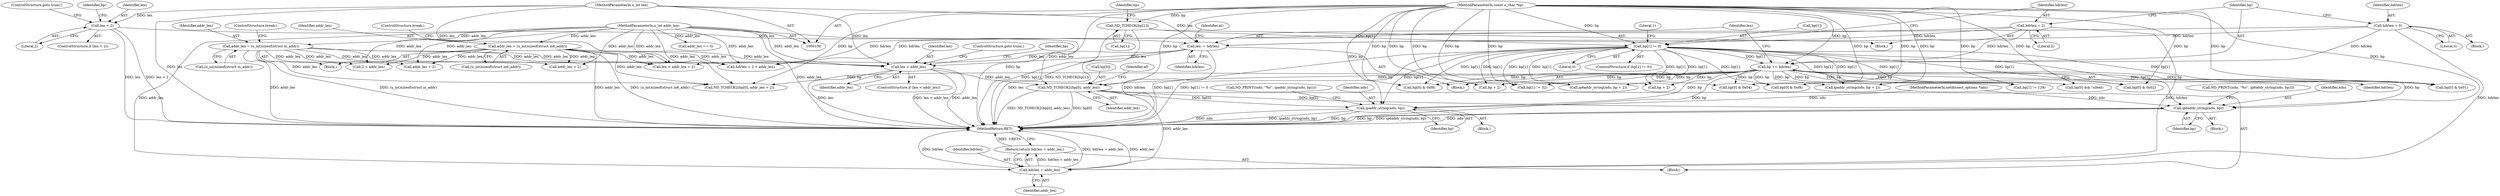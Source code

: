 digraph "0_tcpdump_5dc1860d8267b1e0cb78c9ffa2a40bea2fdb3ddc_3@array" {
"1000203" [label="(Call,ND_TCHECK2(bp[0], addr_len))"];
"1000188" [label="(Call,bp += hdrlen)"];
"1000185" [label="(Call,hdrlen = 0)"];
"1000164" [label="(Call,hdrlen = 2)"];
"1000156" [label="(Call,bp[1] != 0)"];
"1000120" [label="(Call,ND_TCHECK(bp[1]))"];
"1000102" [label="(MethodParameterIn,const u_char *bp)"];
"1000199" [label="(Call,len < addr_len)"];
"1000191" [label="(Call,len -= hdrlen)"];
"1000116" [label="(Call,len < 2)"];
"1000103" [label="(MethodParameterIn,u_int len)"];
"1000133" [label="(Call,addr_len = (u_int)sizeof(struct in_addr))"];
"1000105" [label="(MethodParameterIn,u_int addr_len)"];
"1000144" [label="(Call,addr_len = (u_int)sizeof(struct in6_addr))"];
"1000221" [label="(Call,ipaddr_string(ndo, bp))"];
"1000238" [label="(Call,ip6addr_string(ndo, bp))"];
"1000242" [label="(Call,hdrlen + addr_len)"];
"1000241" [label="(Return,return hdrlen + addr_len;)"];
"1000258" [label="(Call,addr_len + 2)"];
"1000139" [label="(ControlStructure,break;)"];
"1000192" [label="(Identifier,len)"];
"1000189" [label="(Identifier,bp)"];
"1000103" [label="(MethodParameterIn,u_int len)"];
"1000202" [label="(ControlStructure,goto trunc;)"];
"1000121" [label="(Call,bp[1])"];
"1000122" [label="(Identifier,bp)"];
"1000114" [label="(Block,)"];
"1000135" [label="(Call,(u_int)sizeof(struct in_addr))"];
"1000201" [label="(Identifier,addr_len)"];
"1000164" [label="(Call,hdrlen = 2)"];
"1000163" [label="(Literal,1)"];
"1000186" [label="(Identifier,hdrlen)"];
"1000250" [label="(Call,addr_len + 2)"];
"1000221" [label="(Call,ipaddr_string(ndo, bp))"];
"1000195" [label="(Identifier,at)"];
"1000134" [label="(Identifier,addr_len)"];
"1000105" [label="(MethodParameterIn,u_int addr_len)"];
"1000198" [label="(ControlStructure,if (len < addr_len))"];
"1000244" [label="(Identifier,addr_len)"];
"1000116" [label="(Call,len < 2)"];
"1000238" [label="(Call,ip6addr_string(ndo, bp))"];
"1000203" [label="(Call,ND_TCHECK2(bp[0], addr_len))"];
"1000223" [label="(Identifier,bp)"];
"1000243" [label="(Identifier,hdrlen)"];
"1000406" [label="(Call,2 + addr_len)"];
"1000248" [label="(Call,len < addr_len + 2)"];
"1000196" [label="(Block,)"];
"1000358" [label="(Call,bp[0] & 0x04)"];
"1000160" [label="(Literal,0)"];
"1000185" [label="(Call,hdrlen = 0)"];
"1000222" [label="(Identifier,ndo)"];
"1000166" [label="(Literal,2)"];
"1000191" [label="(Call,len -= hdrlen)"];
"1000219" [label="(Block,)"];
"1000111" [label="(Call,addr_len == 0)"];
"1000375" [label="(Call,bp[0] & 0x01)"];
"1000383" [label="(Call,bp[0] & 0xf8)"];
"1000101" [label="(MethodParameterIn,netdissect_options *ndo)"];
"1000367" [label="(Call,bp[0] & 0x02)"];
"1000236" [label="(Block,)"];
"1000117" [label="(Identifier,len)"];
"1000102" [label="(MethodParameterIn,const u_char *bp)"];
"1000190" [label="(Identifier,hdrlen)"];
"1000187" [label="(Literal,0)"];
"1000188" [label="(Call,bp += hdrlen)"];
"1000204" [label="(Call,bp[0])"];
"1000146" [label="(Call,(u_int)sizeof(struct in6_addr))"];
"1000210" [label="(Identifier,af)"];
"1000156" [label="(Call,bp[1] != 0)"];
"1000118" [label="(Literal,2)"];
"1000242" [label="(Call,hdrlen + addr_len)"];
"1000199" [label="(Call,len < addr_len)"];
"1000107" [label="(Block,)"];
"1000207" [label="(Identifier,addr_len)"];
"1000157" [label="(Call,bp[1])"];
"1000150" [label="(ControlStructure,break;)"];
"1000120" [label="(Call,ND_TCHECK(bp[1]))"];
"1000205" [label="(Identifier,bp)"];
"1000126" [label="(Identifier,bp)"];
"1000133" [label="(Call,addr_len = (u_int)sizeof(struct in_addr))"];
"1000233" [label="(Call,ND_PRINT((ndo, \"%s\", ip6addr_string(ndo, bp))))"];
"1000155" [label="(ControlStructure,if (bp[1] != 0))"];
"1000128" [label="(Block,)"];
"1000216" [label="(Call,ND_PRINT((ndo, \"%s\", ipaddr_string(ndo, bp))))"];
"1000311" [label="(Call,bp + 2)"];
"1000404" [label="(Call,hdrlen + 2 + addr_len)"];
"1000315" [label="(Call,bp[1] != 128)"];
"1000145" [label="(Identifier,addr_len)"];
"1000394" [label="(Call,bp[0] & 0xf8)"];
"1000240" [label="(Identifier,bp)"];
"1000119" [label="(ControlStructure,goto trunc;)"];
"1000144" [label="(Call,addr_len = (u_int)sizeof(struct in6_addr))"];
"1000168" [label="(Block,)"];
"1000275" [label="(Call,ipaddr_string(ndo, bp + 2))"];
"1000417" [label="(MethodReturn,RET)"];
"1000329" [label="(Call,bp[0] && !silent)"];
"1000254" [label="(Call,ND_TCHECK2(bp[0], addr_len + 2))"];
"1000165" [label="(Identifier,hdrlen)"];
"1000277" [label="(Call,bp + 2)"];
"1000281" [label="(Call,bp[1] != 32)"];
"1000241" [label="(Return,return hdrlen + addr_len;)"];
"1000309" [label="(Call,ip6addr_string(ndo, bp + 2))"];
"1000200" [label="(Identifier,len)"];
"1000239" [label="(Identifier,ndo)"];
"1000193" [label="(Identifier,hdrlen)"];
"1000115" [label="(ControlStructure,if (len < 2))"];
"1000203" -> "1000196"  [label="AST: "];
"1000203" -> "1000207"  [label="CFG: "];
"1000204" -> "1000203"  [label="AST: "];
"1000207" -> "1000203"  [label="AST: "];
"1000210" -> "1000203"  [label="CFG: "];
"1000203" -> "1000417"  [label="DDG: ND_TCHECK2(bp[0], addr_len)"];
"1000203" -> "1000417"  [label="DDG: bp[0]"];
"1000188" -> "1000203"  [label="DDG: bp"];
"1000102" -> "1000203"  [label="DDG: bp"];
"1000199" -> "1000203"  [label="DDG: addr_len"];
"1000105" -> "1000203"  [label="DDG: addr_len"];
"1000203" -> "1000221"  [label="DDG: bp[0]"];
"1000203" -> "1000238"  [label="DDG: bp[0]"];
"1000203" -> "1000242"  [label="DDG: addr_len"];
"1000188" -> "1000107"  [label="AST: "];
"1000188" -> "1000190"  [label="CFG: "];
"1000189" -> "1000188"  [label="AST: "];
"1000190" -> "1000188"  [label="AST: "];
"1000192" -> "1000188"  [label="CFG: "];
"1000188" -> "1000417"  [label="DDG: bp"];
"1000185" -> "1000188"  [label="DDG: hdrlen"];
"1000164" -> "1000188"  [label="DDG: hdrlen"];
"1000156" -> "1000188"  [label="DDG: bp[1]"];
"1000102" -> "1000188"  [label="DDG: bp"];
"1000188" -> "1000221"  [label="DDG: bp"];
"1000188" -> "1000238"  [label="DDG: bp"];
"1000188" -> "1000254"  [label="DDG: bp"];
"1000188" -> "1000275"  [label="DDG: bp"];
"1000188" -> "1000277"  [label="DDG: bp"];
"1000188" -> "1000281"  [label="DDG: bp"];
"1000188" -> "1000309"  [label="DDG: bp"];
"1000188" -> "1000311"  [label="DDG: bp"];
"1000188" -> "1000315"  [label="DDG: bp"];
"1000188" -> "1000329"  [label="DDG: bp"];
"1000188" -> "1000358"  [label="DDG: bp"];
"1000188" -> "1000367"  [label="DDG: bp"];
"1000188" -> "1000375"  [label="DDG: bp"];
"1000188" -> "1000383"  [label="DDG: bp"];
"1000188" -> "1000394"  [label="DDG: bp"];
"1000185" -> "1000168"  [label="AST: "];
"1000185" -> "1000187"  [label="CFG: "];
"1000186" -> "1000185"  [label="AST: "];
"1000187" -> "1000185"  [label="AST: "];
"1000189" -> "1000185"  [label="CFG: "];
"1000185" -> "1000191"  [label="DDG: hdrlen"];
"1000185" -> "1000242"  [label="DDG: hdrlen"];
"1000185" -> "1000404"  [label="DDG: hdrlen"];
"1000164" -> "1000114"  [label="AST: "];
"1000164" -> "1000166"  [label="CFG: "];
"1000165" -> "1000164"  [label="AST: "];
"1000166" -> "1000164"  [label="AST: "];
"1000189" -> "1000164"  [label="CFG: "];
"1000164" -> "1000191"  [label="DDG: hdrlen"];
"1000164" -> "1000242"  [label="DDG: hdrlen"];
"1000164" -> "1000404"  [label="DDG: hdrlen"];
"1000156" -> "1000155"  [label="AST: "];
"1000156" -> "1000160"  [label="CFG: "];
"1000157" -> "1000156"  [label="AST: "];
"1000160" -> "1000156"  [label="AST: "];
"1000163" -> "1000156"  [label="CFG: "];
"1000165" -> "1000156"  [label="CFG: "];
"1000156" -> "1000417"  [label="DDG: bp[1]"];
"1000156" -> "1000417"  [label="DDG: bp[1] != 0"];
"1000120" -> "1000156"  [label="DDG: bp[1]"];
"1000102" -> "1000156"  [label="DDG: bp"];
"1000156" -> "1000221"  [label="DDG: bp[1]"];
"1000156" -> "1000238"  [label="DDG: bp[1]"];
"1000156" -> "1000275"  [label="DDG: bp[1]"];
"1000156" -> "1000277"  [label="DDG: bp[1]"];
"1000156" -> "1000281"  [label="DDG: bp[1]"];
"1000156" -> "1000309"  [label="DDG: bp[1]"];
"1000156" -> "1000311"  [label="DDG: bp[1]"];
"1000156" -> "1000315"  [label="DDG: bp[1]"];
"1000156" -> "1000329"  [label="DDG: bp[1]"];
"1000156" -> "1000358"  [label="DDG: bp[1]"];
"1000156" -> "1000367"  [label="DDG: bp[1]"];
"1000156" -> "1000375"  [label="DDG: bp[1]"];
"1000156" -> "1000383"  [label="DDG: bp[1]"];
"1000156" -> "1000394"  [label="DDG: bp[1]"];
"1000120" -> "1000114"  [label="AST: "];
"1000120" -> "1000121"  [label="CFG: "];
"1000121" -> "1000120"  [label="AST: "];
"1000126" -> "1000120"  [label="CFG: "];
"1000120" -> "1000417"  [label="DDG: bp[1]"];
"1000120" -> "1000417"  [label="DDG: ND_TCHECK(bp[1])"];
"1000102" -> "1000120"  [label="DDG: bp"];
"1000102" -> "1000100"  [label="AST: "];
"1000102" -> "1000417"  [label="DDG: bp"];
"1000102" -> "1000221"  [label="DDG: bp"];
"1000102" -> "1000238"  [label="DDG: bp"];
"1000102" -> "1000254"  [label="DDG: bp"];
"1000102" -> "1000275"  [label="DDG: bp"];
"1000102" -> "1000277"  [label="DDG: bp"];
"1000102" -> "1000281"  [label="DDG: bp"];
"1000102" -> "1000309"  [label="DDG: bp"];
"1000102" -> "1000311"  [label="DDG: bp"];
"1000102" -> "1000315"  [label="DDG: bp"];
"1000102" -> "1000329"  [label="DDG: bp"];
"1000102" -> "1000358"  [label="DDG: bp"];
"1000102" -> "1000367"  [label="DDG: bp"];
"1000102" -> "1000375"  [label="DDG: bp"];
"1000102" -> "1000383"  [label="DDG: bp"];
"1000102" -> "1000394"  [label="DDG: bp"];
"1000199" -> "1000198"  [label="AST: "];
"1000199" -> "1000201"  [label="CFG: "];
"1000200" -> "1000199"  [label="AST: "];
"1000201" -> "1000199"  [label="AST: "];
"1000202" -> "1000199"  [label="CFG: "];
"1000205" -> "1000199"  [label="CFG: "];
"1000199" -> "1000417"  [label="DDG: addr_len"];
"1000199" -> "1000417"  [label="DDG: len"];
"1000199" -> "1000417"  [label="DDG: len < addr_len"];
"1000191" -> "1000199"  [label="DDG: len"];
"1000103" -> "1000199"  [label="DDG: len"];
"1000133" -> "1000199"  [label="DDG: addr_len"];
"1000144" -> "1000199"  [label="DDG: addr_len"];
"1000105" -> "1000199"  [label="DDG: addr_len"];
"1000191" -> "1000107"  [label="AST: "];
"1000191" -> "1000193"  [label="CFG: "];
"1000192" -> "1000191"  [label="AST: "];
"1000193" -> "1000191"  [label="AST: "];
"1000195" -> "1000191"  [label="CFG: "];
"1000191" -> "1000417"  [label="DDG: hdrlen"];
"1000191" -> "1000417"  [label="DDG: len"];
"1000116" -> "1000191"  [label="DDG: len"];
"1000103" -> "1000191"  [label="DDG: len"];
"1000191" -> "1000248"  [label="DDG: len"];
"1000116" -> "1000115"  [label="AST: "];
"1000116" -> "1000118"  [label="CFG: "];
"1000117" -> "1000116"  [label="AST: "];
"1000118" -> "1000116"  [label="AST: "];
"1000119" -> "1000116"  [label="CFG: "];
"1000122" -> "1000116"  [label="CFG: "];
"1000116" -> "1000417"  [label="DDG: len"];
"1000116" -> "1000417"  [label="DDG: len < 2"];
"1000103" -> "1000116"  [label="DDG: len"];
"1000103" -> "1000100"  [label="AST: "];
"1000103" -> "1000417"  [label="DDG: len"];
"1000103" -> "1000248"  [label="DDG: len"];
"1000133" -> "1000128"  [label="AST: "];
"1000133" -> "1000135"  [label="CFG: "];
"1000134" -> "1000133"  [label="AST: "];
"1000135" -> "1000133"  [label="AST: "];
"1000139" -> "1000133"  [label="CFG: "];
"1000133" -> "1000417"  [label="DDG: addr_len"];
"1000133" -> "1000417"  [label="DDG: (u_int)sizeof(struct in_addr)"];
"1000105" -> "1000133"  [label="DDG: addr_len"];
"1000133" -> "1000248"  [label="DDG: addr_len"];
"1000133" -> "1000250"  [label="DDG: addr_len"];
"1000133" -> "1000254"  [label="DDG: addr_len"];
"1000133" -> "1000258"  [label="DDG: addr_len"];
"1000133" -> "1000404"  [label="DDG: addr_len"];
"1000133" -> "1000406"  [label="DDG: addr_len"];
"1000105" -> "1000100"  [label="AST: "];
"1000105" -> "1000417"  [label="DDG: addr_len"];
"1000105" -> "1000111"  [label="DDG: addr_len"];
"1000105" -> "1000144"  [label="DDG: addr_len"];
"1000105" -> "1000242"  [label="DDG: addr_len"];
"1000105" -> "1000248"  [label="DDG: addr_len"];
"1000105" -> "1000250"  [label="DDG: addr_len"];
"1000105" -> "1000254"  [label="DDG: addr_len"];
"1000105" -> "1000258"  [label="DDG: addr_len"];
"1000105" -> "1000404"  [label="DDG: addr_len"];
"1000105" -> "1000406"  [label="DDG: addr_len"];
"1000144" -> "1000128"  [label="AST: "];
"1000144" -> "1000146"  [label="CFG: "];
"1000145" -> "1000144"  [label="AST: "];
"1000146" -> "1000144"  [label="AST: "];
"1000150" -> "1000144"  [label="CFG: "];
"1000144" -> "1000417"  [label="DDG: addr_len"];
"1000144" -> "1000417"  [label="DDG: (u_int)sizeof(struct in6_addr)"];
"1000144" -> "1000248"  [label="DDG: addr_len"];
"1000144" -> "1000250"  [label="DDG: addr_len"];
"1000144" -> "1000254"  [label="DDG: addr_len"];
"1000144" -> "1000258"  [label="DDG: addr_len"];
"1000144" -> "1000404"  [label="DDG: addr_len"];
"1000144" -> "1000406"  [label="DDG: addr_len"];
"1000221" -> "1000219"  [label="AST: "];
"1000221" -> "1000223"  [label="CFG: "];
"1000222" -> "1000221"  [label="AST: "];
"1000223" -> "1000221"  [label="AST: "];
"1000216" -> "1000221"  [label="CFG: "];
"1000221" -> "1000417"  [label="DDG: ipaddr_string(ndo, bp)"];
"1000221" -> "1000417"  [label="DDG: bp"];
"1000221" -> "1000417"  [label="DDG: ndo"];
"1000101" -> "1000221"  [label="DDG: ndo"];
"1000238" -> "1000236"  [label="AST: "];
"1000238" -> "1000240"  [label="CFG: "];
"1000239" -> "1000238"  [label="AST: "];
"1000240" -> "1000238"  [label="AST: "];
"1000233" -> "1000238"  [label="CFG: "];
"1000238" -> "1000417"  [label="DDG: ndo"];
"1000238" -> "1000417"  [label="DDG: bp"];
"1000238" -> "1000417"  [label="DDG: ip6addr_string(ndo, bp)"];
"1000101" -> "1000238"  [label="DDG: ndo"];
"1000242" -> "1000241"  [label="AST: "];
"1000242" -> "1000244"  [label="CFG: "];
"1000243" -> "1000242"  [label="AST: "];
"1000244" -> "1000242"  [label="AST: "];
"1000241" -> "1000242"  [label="CFG: "];
"1000242" -> "1000417"  [label="DDG: hdrlen + addr_len"];
"1000242" -> "1000417"  [label="DDG: addr_len"];
"1000242" -> "1000417"  [label="DDG: hdrlen"];
"1000242" -> "1000241"  [label="DDG: hdrlen + addr_len"];
"1000241" -> "1000196"  [label="AST: "];
"1000417" -> "1000241"  [label="CFG: "];
"1000241" -> "1000417"  [label="DDG: <RET>"];
}
